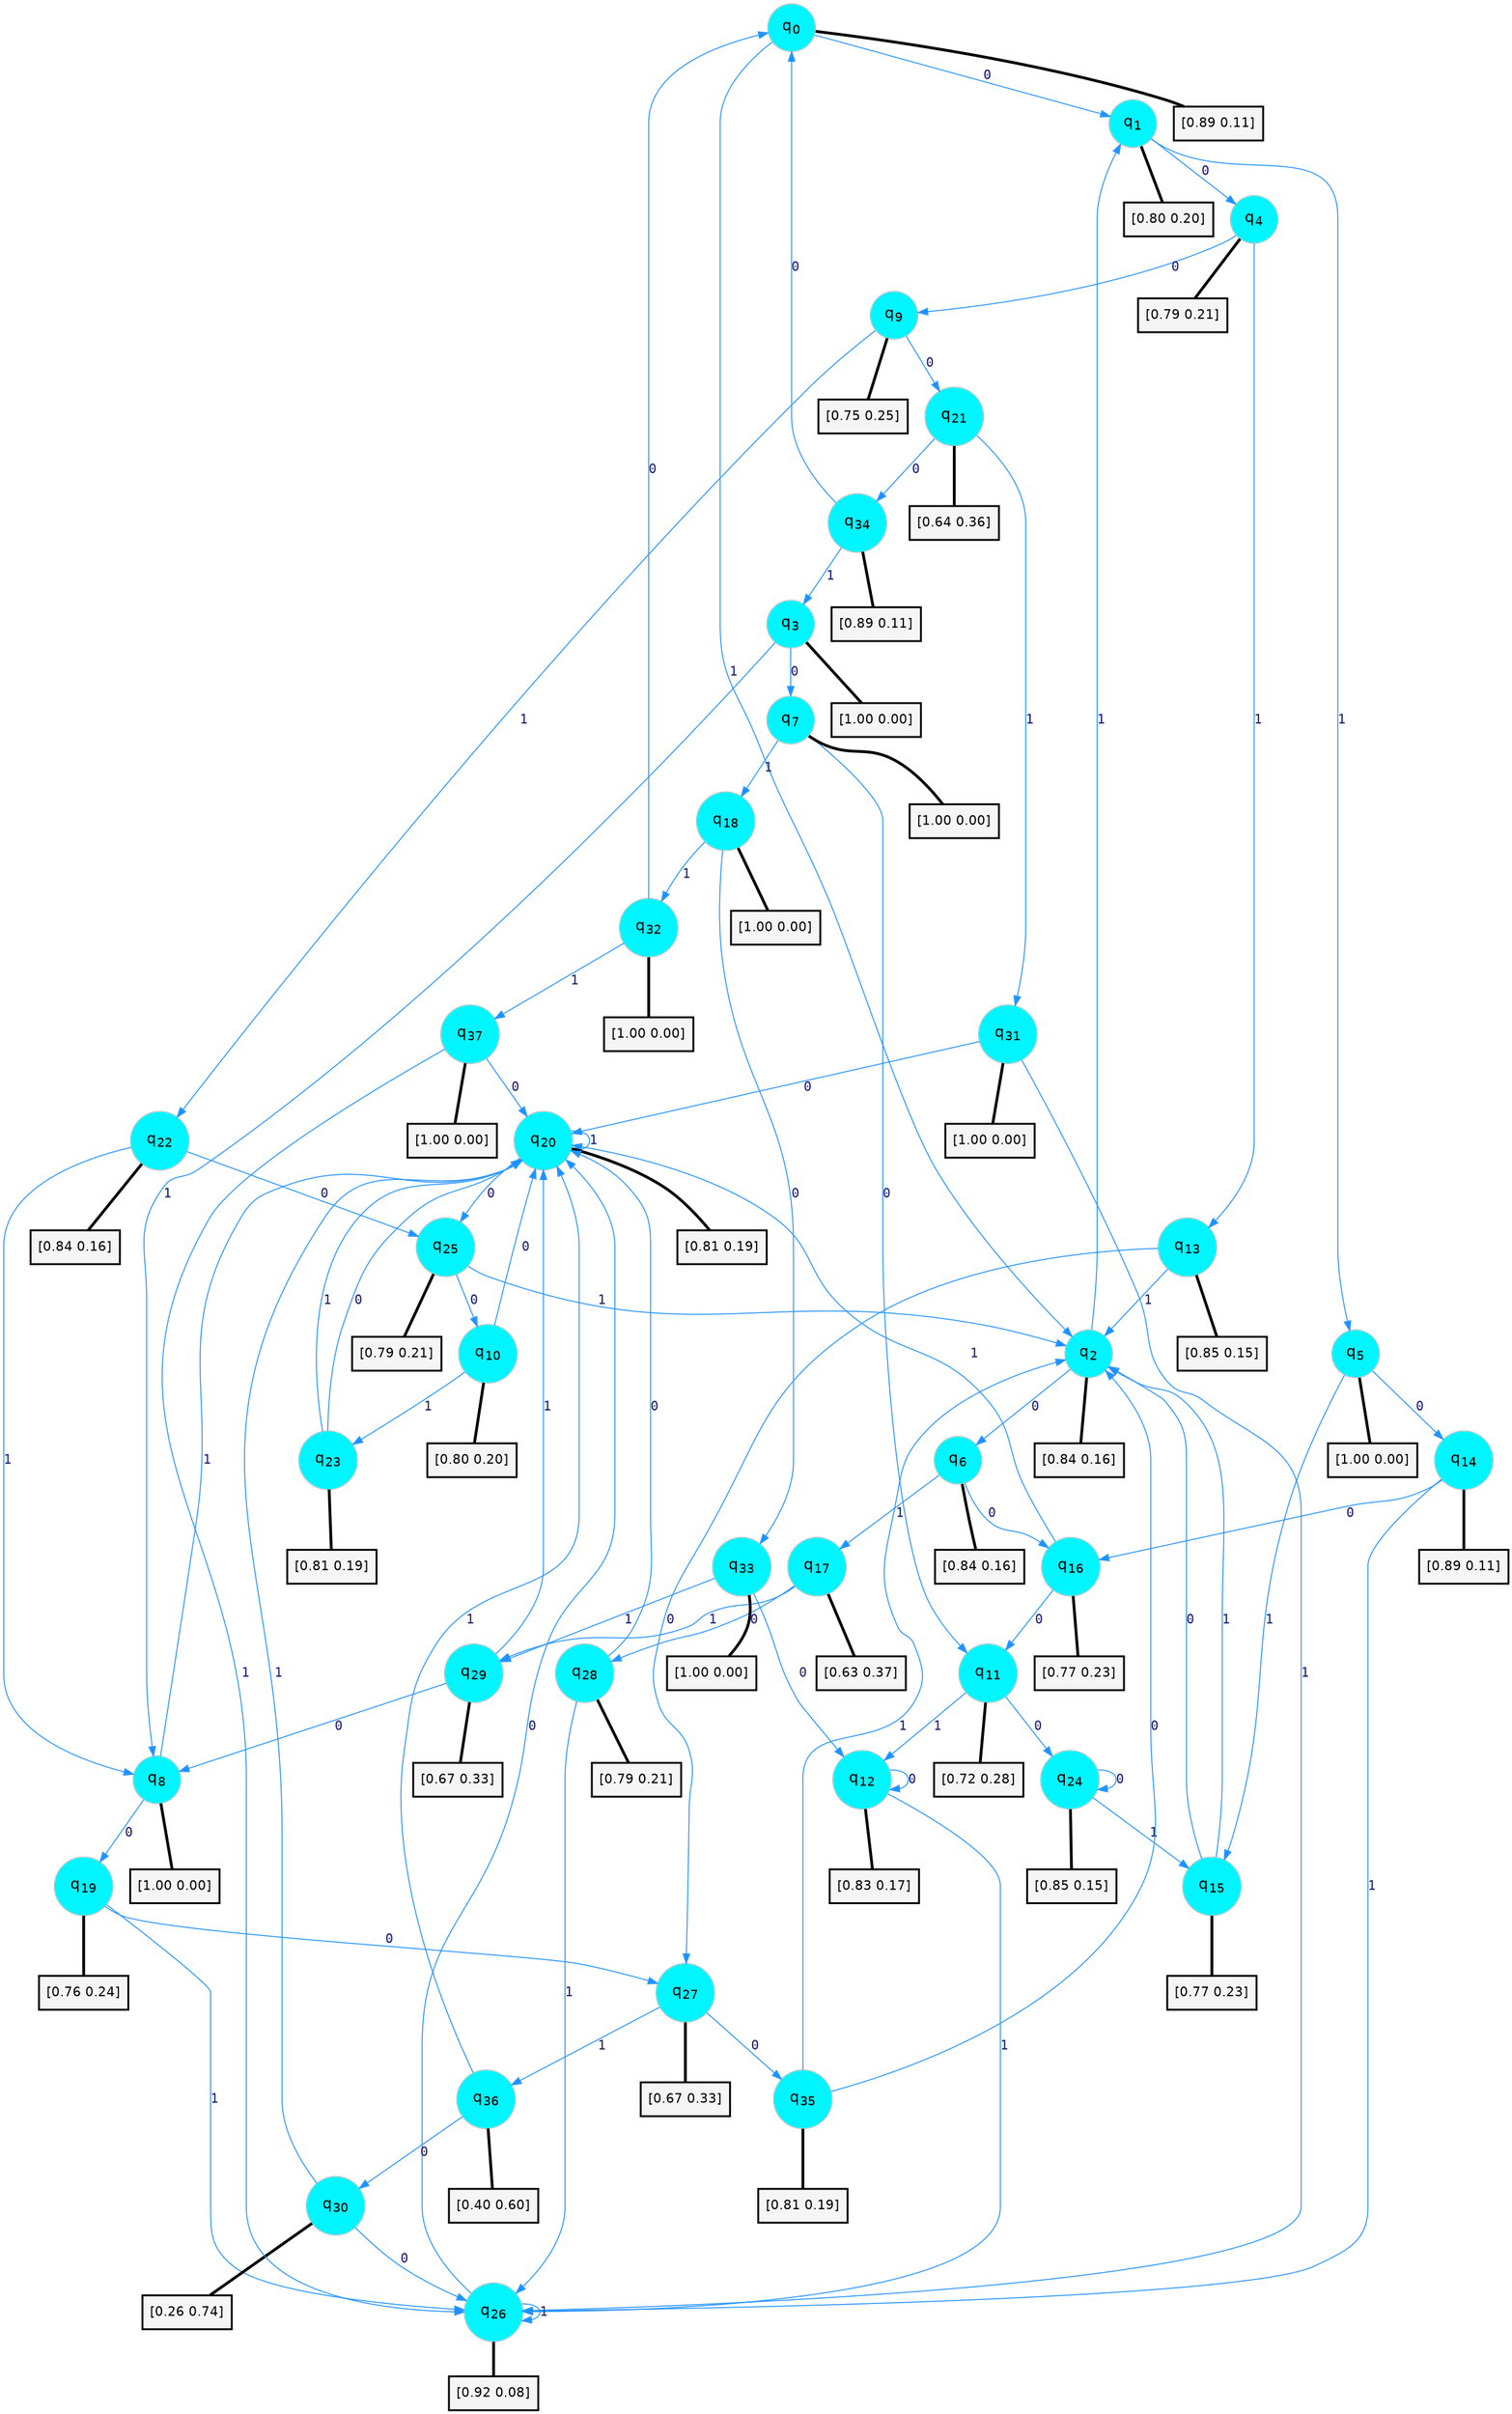 digraph G {
graph [
bgcolor=transparent, dpi=300, rankdir=TD, size="40,25"];
node [
color=gray, fillcolor=turquoise1, fontcolor=black, fontname=Helvetica, fontsize=16, fontweight=bold, shape=circle, style=filled];
edge [
arrowsize=1, color=dodgerblue1, fontcolor=midnightblue, fontname=courier, fontweight=bold, penwidth=1, style=solid, weight=20];
0[label=<q<SUB>0</SUB>>];
1[label=<q<SUB>1</SUB>>];
2[label=<q<SUB>2</SUB>>];
3[label=<q<SUB>3</SUB>>];
4[label=<q<SUB>4</SUB>>];
5[label=<q<SUB>5</SUB>>];
6[label=<q<SUB>6</SUB>>];
7[label=<q<SUB>7</SUB>>];
8[label=<q<SUB>8</SUB>>];
9[label=<q<SUB>9</SUB>>];
10[label=<q<SUB>10</SUB>>];
11[label=<q<SUB>11</SUB>>];
12[label=<q<SUB>12</SUB>>];
13[label=<q<SUB>13</SUB>>];
14[label=<q<SUB>14</SUB>>];
15[label=<q<SUB>15</SUB>>];
16[label=<q<SUB>16</SUB>>];
17[label=<q<SUB>17</SUB>>];
18[label=<q<SUB>18</SUB>>];
19[label=<q<SUB>19</SUB>>];
20[label=<q<SUB>20</SUB>>];
21[label=<q<SUB>21</SUB>>];
22[label=<q<SUB>22</SUB>>];
23[label=<q<SUB>23</SUB>>];
24[label=<q<SUB>24</SUB>>];
25[label=<q<SUB>25</SUB>>];
26[label=<q<SUB>26</SUB>>];
27[label=<q<SUB>27</SUB>>];
28[label=<q<SUB>28</SUB>>];
29[label=<q<SUB>29</SUB>>];
30[label=<q<SUB>30</SUB>>];
31[label=<q<SUB>31</SUB>>];
32[label=<q<SUB>32</SUB>>];
33[label=<q<SUB>33</SUB>>];
34[label=<q<SUB>34</SUB>>];
35[label=<q<SUB>35</SUB>>];
36[label=<q<SUB>36</SUB>>];
37[label=<q<SUB>37</SUB>>];
38[label="[0.89 0.11]", shape=box,fontcolor=black, fontname=Helvetica, fontsize=14, penwidth=2, fillcolor=whitesmoke,color=black];
39[label="[0.80 0.20]", shape=box,fontcolor=black, fontname=Helvetica, fontsize=14, penwidth=2, fillcolor=whitesmoke,color=black];
40[label="[0.84 0.16]", shape=box,fontcolor=black, fontname=Helvetica, fontsize=14, penwidth=2, fillcolor=whitesmoke,color=black];
41[label="[1.00 0.00]", shape=box,fontcolor=black, fontname=Helvetica, fontsize=14, penwidth=2, fillcolor=whitesmoke,color=black];
42[label="[0.79 0.21]", shape=box,fontcolor=black, fontname=Helvetica, fontsize=14, penwidth=2, fillcolor=whitesmoke,color=black];
43[label="[1.00 0.00]", shape=box,fontcolor=black, fontname=Helvetica, fontsize=14, penwidth=2, fillcolor=whitesmoke,color=black];
44[label="[0.84 0.16]", shape=box,fontcolor=black, fontname=Helvetica, fontsize=14, penwidth=2, fillcolor=whitesmoke,color=black];
45[label="[1.00 0.00]", shape=box,fontcolor=black, fontname=Helvetica, fontsize=14, penwidth=2, fillcolor=whitesmoke,color=black];
46[label="[1.00 0.00]", shape=box,fontcolor=black, fontname=Helvetica, fontsize=14, penwidth=2, fillcolor=whitesmoke,color=black];
47[label="[0.75 0.25]", shape=box,fontcolor=black, fontname=Helvetica, fontsize=14, penwidth=2, fillcolor=whitesmoke,color=black];
48[label="[0.80 0.20]", shape=box,fontcolor=black, fontname=Helvetica, fontsize=14, penwidth=2, fillcolor=whitesmoke,color=black];
49[label="[0.72 0.28]", shape=box,fontcolor=black, fontname=Helvetica, fontsize=14, penwidth=2, fillcolor=whitesmoke,color=black];
50[label="[0.83 0.17]", shape=box,fontcolor=black, fontname=Helvetica, fontsize=14, penwidth=2, fillcolor=whitesmoke,color=black];
51[label="[0.85 0.15]", shape=box,fontcolor=black, fontname=Helvetica, fontsize=14, penwidth=2, fillcolor=whitesmoke,color=black];
52[label="[0.89 0.11]", shape=box,fontcolor=black, fontname=Helvetica, fontsize=14, penwidth=2, fillcolor=whitesmoke,color=black];
53[label="[0.77 0.23]", shape=box,fontcolor=black, fontname=Helvetica, fontsize=14, penwidth=2, fillcolor=whitesmoke,color=black];
54[label="[0.77 0.23]", shape=box,fontcolor=black, fontname=Helvetica, fontsize=14, penwidth=2, fillcolor=whitesmoke,color=black];
55[label="[0.63 0.37]", shape=box,fontcolor=black, fontname=Helvetica, fontsize=14, penwidth=2, fillcolor=whitesmoke,color=black];
56[label="[1.00 0.00]", shape=box,fontcolor=black, fontname=Helvetica, fontsize=14, penwidth=2, fillcolor=whitesmoke,color=black];
57[label="[0.76 0.24]", shape=box,fontcolor=black, fontname=Helvetica, fontsize=14, penwidth=2, fillcolor=whitesmoke,color=black];
58[label="[0.81 0.19]", shape=box,fontcolor=black, fontname=Helvetica, fontsize=14, penwidth=2, fillcolor=whitesmoke,color=black];
59[label="[0.64 0.36]", shape=box,fontcolor=black, fontname=Helvetica, fontsize=14, penwidth=2, fillcolor=whitesmoke,color=black];
60[label="[0.84 0.16]", shape=box,fontcolor=black, fontname=Helvetica, fontsize=14, penwidth=2, fillcolor=whitesmoke,color=black];
61[label="[0.81 0.19]", shape=box,fontcolor=black, fontname=Helvetica, fontsize=14, penwidth=2, fillcolor=whitesmoke,color=black];
62[label="[0.85 0.15]", shape=box,fontcolor=black, fontname=Helvetica, fontsize=14, penwidth=2, fillcolor=whitesmoke,color=black];
63[label="[0.79 0.21]", shape=box,fontcolor=black, fontname=Helvetica, fontsize=14, penwidth=2, fillcolor=whitesmoke,color=black];
64[label="[0.92 0.08]", shape=box,fontcolor=black, fontname=Helvetica, fontsize=14, penwidth=2, fillcolor=whitesmoke,color=black];
65[label="[0.67 0.33]", shape=box,fontcolor=black, fontname=Helvetica, fontsize=14, penwidth=2, fillcolor=whitesmoke,color=black];
66[label="[0.79 0.21]", shape=box,fontcolor=black, fontname=Helvetica, fontsize=14, penwidth=2, fillcolor=whitesmoke,color=black];
67[label="[0.67 0.33]", shape=box,fontcolor=black, fontname=Helvetica, fontsize=14, penwidth=2, fillcolor=whitesmoke,color=black];
68[label="[0.26 0.74]", shape=box,fontcolor=black, fontname=Helvetica, fontsize=14, penwidth=2, fillcolor=whitesmoke,color=black];
69[label="[1.00 0.00]", shape=box,fontcolor=black, fontname=Helvetica, fontsize=14, penwidth=2, fillcolor=whitesmoke,color=black];
70[label="[1.00 0.00]", shape=box,fontcolor=black, fontname=Helvetica, fontsize=14, penwidth=2, fillcolor=whitesmoke,color=black];
71[label="[1.00 0.00]", shape=box,fontcolor=black, fontname=Helvetica, fontsize=14, penwidth=2, fillcolor=whitesmoke,color=black];
72[label="[0.89 0.11]", shape=box,fontcolor=black, fontname=Helvetica, fontsize=14, penwidth=2, fillcolor=whitesmoke,color=black];
73[label="[0.81 0.19]", shape=box,fontcolor=black, fontname=Helvetica, fontsize=14, penwidth=2, fillcolor=whitesmoke,color=black];
74[label="[0.40 0.60]", shape=box,fontcolor=black, fontname=Helvetica, fontsize=14, penwidth=2, fillcolor=whitesmoke,color=black];
75[label="[1.00 0.00]", shape=box,fontcolor=black, fontname=Helvetica, fontsize=14, penwidth=2, fillcolor=whitesmoke,color=black];
0->1 [label=0];
0->2 [label=1];
0->38 [arrowhead=none, penwidth=3,color=black];
1->4 [label=0];
1->5 [label=1];
1->39 [arrowhead=none, penwidth=3,color=black];
2->6 [label=0];
2->1 [label=1];
2->40 [arrowhead=none, penwidth=3,color=black];
3->7 [label=0];
3->8 [label=1];
3->41 [arrowhead=none, penwidth=3,color=black];
4->9 [label=0];
4->13 [label=1];
4->42 [arrowhead=none, penwidth=3,color=black];
5->14 [label=0];
5->15 [label=1];
5->43 [arrowhead=none, penwidth=3,color=black];
6->16 [label=0];
6->17 [label=1];
6->44 [arrowhead=none, penwidth=3,color=black];
7->11 [label=0];
7->18 [label=1];
7->45 [arrowhead=none, penwidth=3,color=black];
8->19 [label=0];
8->20 [label=1];
8->46 [arrowhead=none, penwidth=3,color=black];
9->21 [label=0];
9->22 [label=1];
9->47 [arrowhead=none, penwidth=3,color=black];
10->20 [label=0];
10->23 [label=1];
10->48 [arrowhead=none, penwidth=3,color=black];
11->24 [label=0];
11->12 [label=1];
11->49 [arrowhead=none, penwidth=3,color=black];
12->12 [label=0];
12->26 [label=1];
12->50 [arrowhead=none, penwidth=3,color=black];
13->27 [label=0];
13->2 [label=1];
13->51 [arrowhead=none, penwidth=3,color=black];
14->16 [label=0];
14->26 [label=1];
14->52 [arrowhead=none, penwidth=3,color=black];
15->2 [label=0];
15->2 [label=1];
15->53 [arrowhead=none, penwidth=3,color=black];
16->11 [label=0];
16->20 [label=1];
16->54 [arrowhead=none, penwidth=3,color=black];
17->28 [label=0];
17->29 [label=1];
17->55 [arrowhead=none, penwidth=3,color=black];
18->33 [label=0];
18->32 [label=1];
18->56 [arrowhead=none, penwidth=3,color=black];
19->27 [label=0];
19->26 [label=1];
19->57 [arrowhead=none, penwidth=3,color=black];
20->25 [label=0];
20->20 [label=1];
20->58 [arrowhead=none, penwidth=3,color=black];
21->34 [label=0];
21->31 [label=1];
21->59 [arrowhead=none, penwidth=3,color=black];
22->25 [label=0];
22->8 [label=1];
22->60 [arrowhead=none, penwidth=3,color=black];
23->20 [label=0];
23->20 [label=1];
23->61 [arrowhead=none, penwidth=3,color=black];
24->24 [label=0];
24->15 [label=1];
24->62 [arrowhead=none, penwidth=3,color=black];
25->10 [label=0];
25->2 [label=1];
25->63 [arrowhead=none, penwidth=3,color=black];
26->20 [label=0];
26->26 [label=1];
26->64 [arrowhead=none, penwidth=3,color=black];
27->35 [label=0];
27->36 [label=1];
27->65 [arrowhead=none, penwidth=3,color=black];
28->20 [label=0];
28->26 [label=1];
28->66 [arrowhead=none, penwidth=3,color=black];
29->8 [label=0];
29->20 [label=1];
29->67 [arrowhead=none, penwidth=3,color=black];
30->26 [label=0];
30->20 [label=1];
30->68 [arrowhead=none, penwidth=3,color=black];
31->20 [label=0];
31->26 [label=1];
31->69 [arrowhead=none, penwidth=3,color=black];
32->0 [label=0];
32->37 [label=1];
32->70 [arrowhead=none, penwidth=3,color=black];
33->12 [label=0];
33->29 [label=1];
33->71 [arrowhead=none, penwidth=3,color=black];
34->0 [label=0];
34->3 [label=1];
34->72 [arrowhead=none, penwidth=3,color=black];
35->2 [label=0];
35->2 [label=1];
35->73 [arrowhead=none, penwidth=3,color=black];
36->30 [label=0];
36->20 [label=1];
36->74 [arrowhead=none, penwidth=3,color=black];
37->20 [label=0];
37->26 [label=1];
37->75 [arrowhead=none, penwidth=3,color=black];
}
